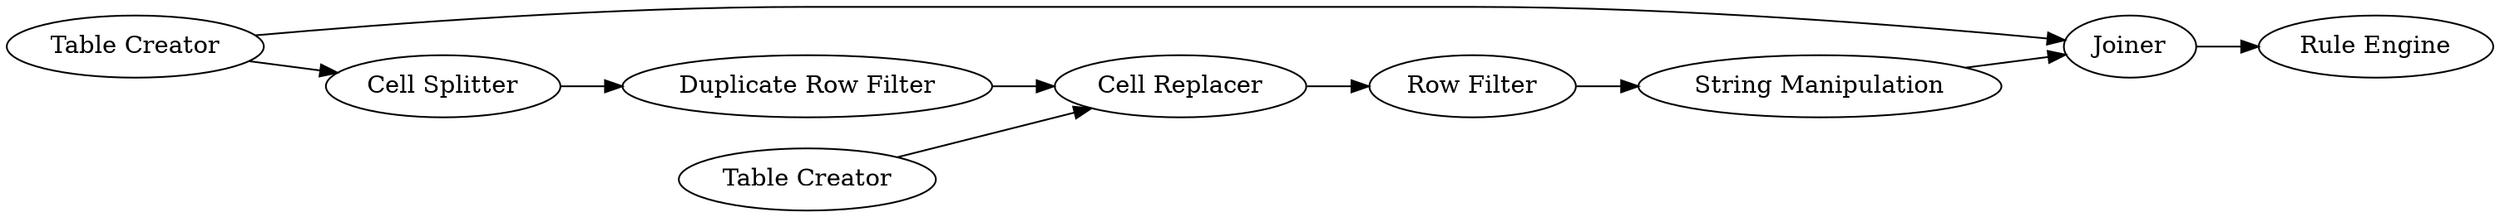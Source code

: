 digraph {
	"-7777079556586014747_1380" [label="Rule Engine"]
	"-7777079556586014747_1377" [label="Row Filter"]
	"-7777079556586014747_1375" [label="Duplicate Row Filter"]
	"-7777079556586014747_1363" [label="Table Creator"]
	"-7777079556586014747_1370" [label="String Manipulation"]
	"-7777079556586014747_1376" [label="Cell Replacer"]
	"-7777079556586014747_1379" [label=Joiner]
	"-7777079556586014747_1367" [label="Table Creator"]
	"-7777079556586014747_1378" [label="Cell Splitter"]
	"-7777079556586014747_1378" -> "-7777079556586014747_1375"
	"-7777079556586014747_1379" -> "-7777079556586014747_1380"
	"-7777079556586014747_1363" -> "-7777079556586014747_1376"
	"-7777079556586014747_1375" -> "-7777079556586014747_1376"
	"-7777079556586014747_1377" -> "-7777079556586014747_1370"
	"-7777079556586014747_1376" -> "-7777079556586014747_1377"
	"-7777079556586014747_1370" -> "-7777079556586014747_1379"
	"-7777079556586014747_1367" -> "-7777079556586014747_1379"
	"-7777079556586014747_1367" -> "-7777079556586014747_1378"
	rankdir=LR
}
